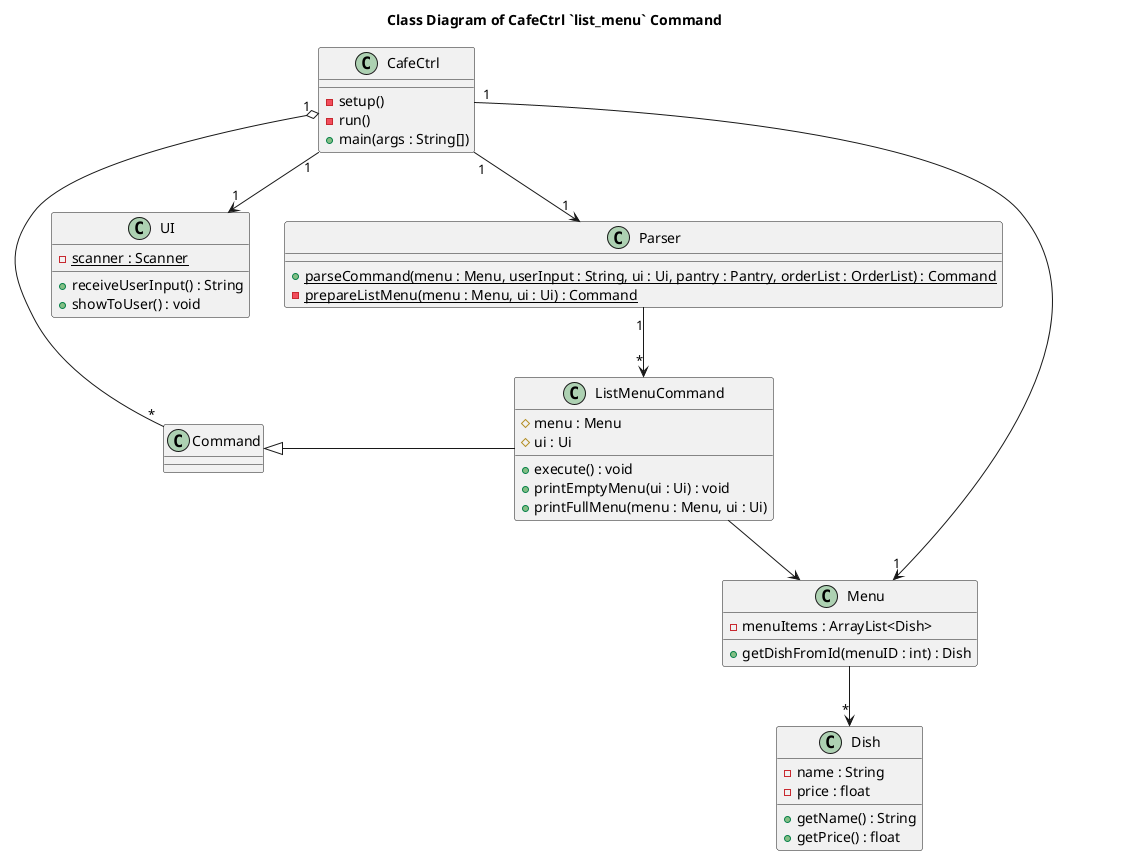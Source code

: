 @startuml
'https://plantuml.com/class-diagram


title Class Diagram of CafeCtrl `list_menu` Command

CafeCtrl "1" --> "1" UI
CafeCtrl "1" --> "1" Parser
CafeCtrl "1" --> "1" Menu

CafeCtrl "1" o-- "*" Command
Command <|- ListMenuCommand
Parser "1" --> "*" ListMenuCommand
ListMenuCommand --> Menu
Menu --> "*" Dish

class CafeCtrl {
- setup()
- run()
+ main(args : String[])
}

class Command {

}

class UI {
{static} - scanner : Scanner
+ receiveUserInput() : String
+ showToUser() : void
}

class ListMenuCommand {
# menu : Menu
# ui : Ui
+ execute() : void
+ printEmptyMenu(ui : Ui) : void
+ printFullMenu(menu : Menu, ui : Ui)
}



class Parser {
{static} + parseCommand(menu : Menu, userInput : String, ui : Ui, pantry : Pantry, orderList : OrderList) : Command
{static} - prepareListMenu(menu : Menu, ui : Ui) : Command
}

class Menu {
- menuItems : ArrayList<Dish>
+ getDishFromId(menuID : int) : Dish
}

class Dish {
- name : String
- price : float
+ getName() : String
+ getPrice() : float
}
@enduml